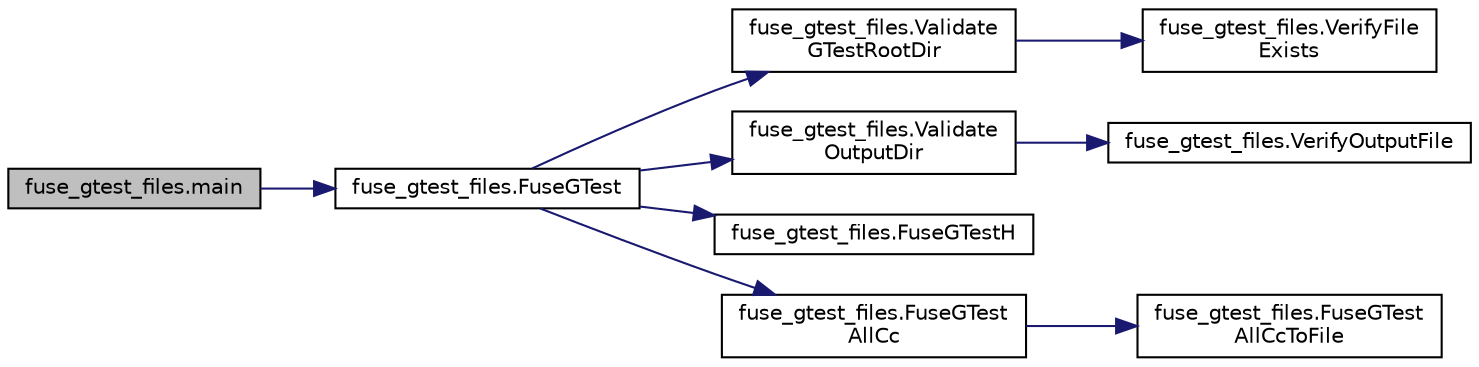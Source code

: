 digraph "fuse_gtest_files.main"
{
  edge [fontname="Helvetica",fontsize="10",labelfontname="Helvetica",labelfontsize="10"];
  node [fontname="Helvetica",fontsize="10",shape=record];
  rankdir="LR";
  Node24 [label="fuse_gtest_files.main",height=0.2,width=0.4,color="black", fillcolor="grey75", style="filled", fontcolor="black"];
  Node24 -> Node25 [color="midnightblue",fontsize="10",style="solid",fontname="Helvetica"];
  Node25 [label="fuse_gtest_files.FuseGTest",height=0.2,width=0.4,color="black", fillcolor="white", style="filled",URL="$d3/dfa/namespacefuse__gtest__files.html#a4e7007ceec3a7a25617eac3342563ed6"];
  Node25 -> Node26 [color="midnightblue",fontsize="10",style="solid",fontname="Helvetica"];
  Node26 [label="fuse_gtest_files.Validate\lGTestRootDir",height=0.2,width=0.4,color="black", fillcolor="white", style="filled",URL="$d3/dfa/namespacefuse__gtest__files.html#aa53690cd3c4ff01cfeea470f363f1dec"];
  Node26 -> Node27 [color="midnightblue",fontsize="10",style="solid",fontname="Helvetica"];
  Node27 [label="fuse_gtest_files.VerifyFile\lExists",height=0.2,width=0.4,color="black", fillcolor="white", style="filled",URL="$d3/dfa/namespacefuse__gtest__files.html#a333eb5237899fe2f80b0c624ddba363d"];
  Node25 -> Node28 [color="midnightblue",fontsize="10",style="solid",fontname="Helvetica"];
  Node28 [label="fuse_gtest_files.Validate\lOutputDir",height=0.2,width=0.4,color="black", fillcolor="white", style="filled",URL="$d3/dfa/namespacefuse__gtest__files.html#a9f584226b1f996ffff820e0751dbd458"];
  Node28 -> Node29 [color="midnightblue",fontsize="10",style="solid",fontname="Helvetica"];
  Node29 [label="fuse_gtest_files.VerifyOutputFile",height=0.2,width=0.4,color="black", fillcolor="white", style="filled",URL="$d3/dfa/namespacefuse__gtest__files.html#ac3cc183b2fc035aff5b7bc07979b486d"];
  Node25 -> Node30 [color="midnightblue",fontsize="10",style="solid",fontname="Helvetica"];
  Node30 [label="fuse_gtest_files.FuseGTestH",height=0.2,width=0.4,color="black", fillcolor="white", style="filled",URL="$d3/dfa/namespacefuse__gtest__files.html#a95685ab66129ced9d7b3db78e6001c8b"];
  Node25 -> Node31 [color="midnightblue",fontsize="10",style="solid",fontname="Helvetica"];
  Node31 [label="fuse_gtest_files.FuseGTest\lAllCc",height=0.2,width=0.4,color="black", fillcolor="white", style="filled",URL="$d3/dfa/namespacefuse__gtest__files.html#a9bcdfab09f297e2b2097d9cdde5ee092"];
  Node31 -> Node32 [color="midnightblue",fontsize="10",style="solid",fontname="Helvetica"];
  Node32 [label="fuse_gtest_files.FuseGTest\lAllCcToFile",height=0.2,width=0.4,color="black", fillcolor="white", style="filled",URL="$d3/dfa/namespacefuse__gtest__files.html#ae0209897b164dbb8702169630f4bbf61"];
}

